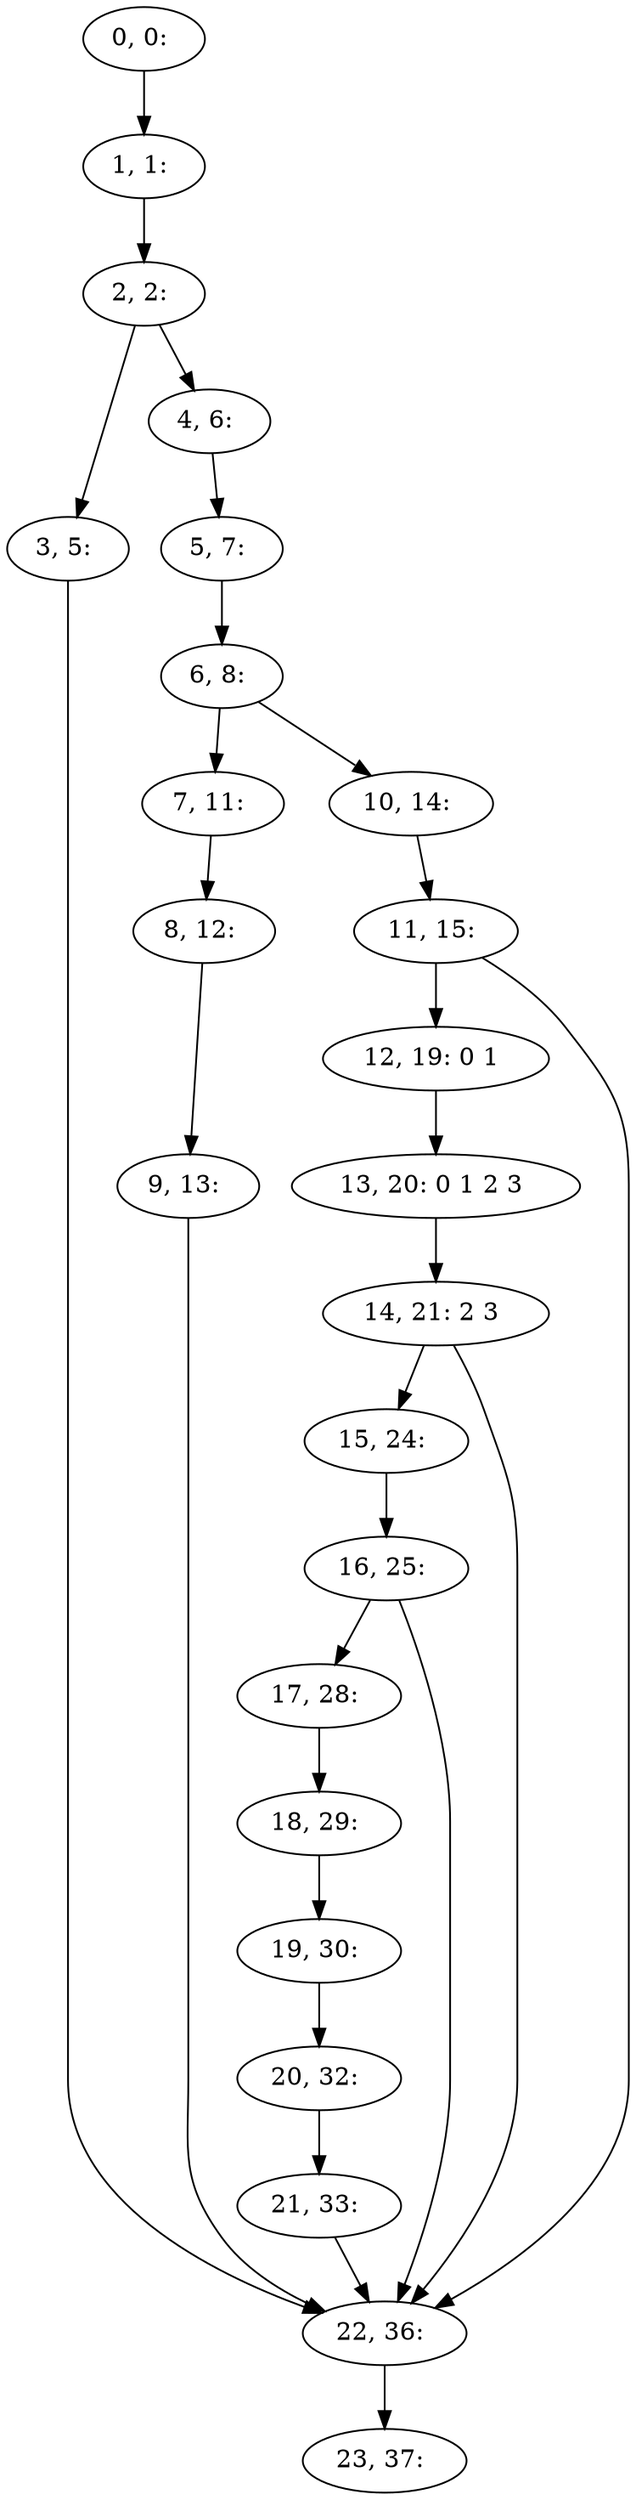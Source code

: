 digraph G {
0[label="0, 0: "];
1[label="1, 1: "];
2[label="2, 2: "];
3[label="3, 5: "];
4[label="4, 6: "];
5[label="5, 7: "];
6[label="6, 8: "];
7[label="7, 11: "];
8[label="8, 12: "];
9[label="9, 13: "];
10[label="10, 14: "];
11[label="11, 15: "];
12[label="12, 19: 0 1 "];
13[label="13, 20: 0 1 2 3 "];
14[label="14, 21: 2 3 "];
15[label="15, 24: "];
16[label="16, 25: "];
17[label="17, 28: "];
18[label="18, 29: "];
19[label="19, 30: "];
20[label="20, 32: "];
21[label="21, 33: "];
22[label="22, 36: "];
23[label="23, 37: "];
0->1 ;
1->2 ;
2->3 ;
2->4 ;
3->22 ;
4->5 ;
5->6 ;
6->7 ;
6->10 ;
7->8 ;
8->9 ;
9->22 ;
10->11 ;
11->12 ;
11->22 ;
12->13 ;
13->14 ;
14->15 ;
14->22 ;
15->16 ;
16->17 ;
16->22 ;
17->18 ;
18->19 ;
19->20 ;
20->21 ;
21->22 ;
22->23 ;
}
